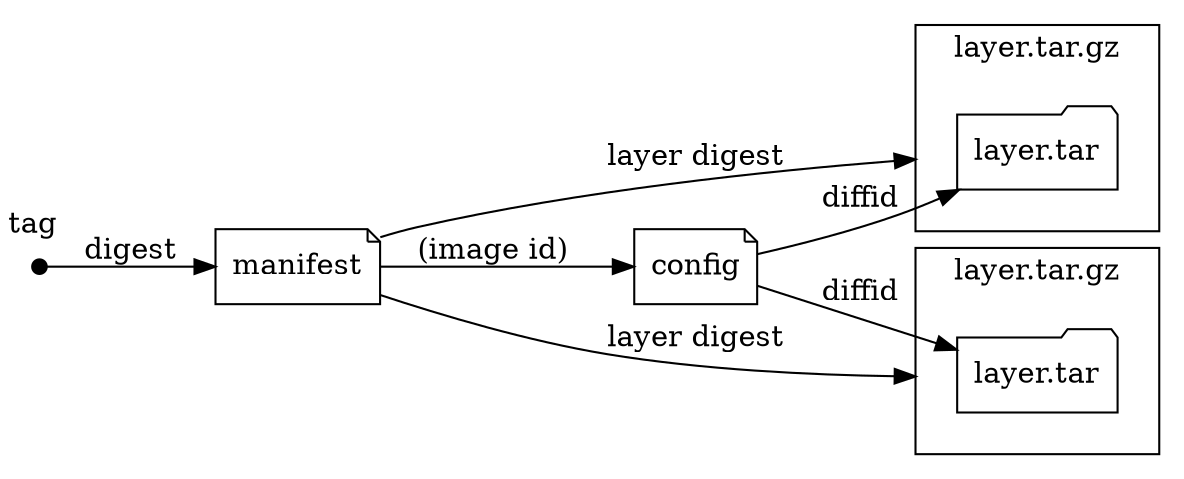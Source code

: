 digraph {
  compound=true;
  rankdir="LR";

  tag [label="", shape="circle", width=0.1, style="filled", color="black"];
  manifest [shape="note"];
  config [shape="note"];

  tag -> manifest [label="digest", taillabel="tag", tailport=head, labeldistance=2.1, labelangle=108];
  manifest -> config [label="(image id)"];
  config -> l1 [label="diffid"];
  config -> l2 [label="diffid"];
  manifest -> l1 [lhead=cluster_layer1, label="layer digest"];
  manifest -> l2 [lhead=cluster_layer2, label="layer digest"];

  subgraph cluster_layer1 {
    label = "layer.tar.gz";
    margin = 20.0;
    l1 [label="layer.tar", shape="folder"];
  }
  subgraph cluster_layer2 {
    label = "layer.tar.gz";
    margin = 20.0;
    l2 [label="layer.tar", shape="folder"];
  }
}
